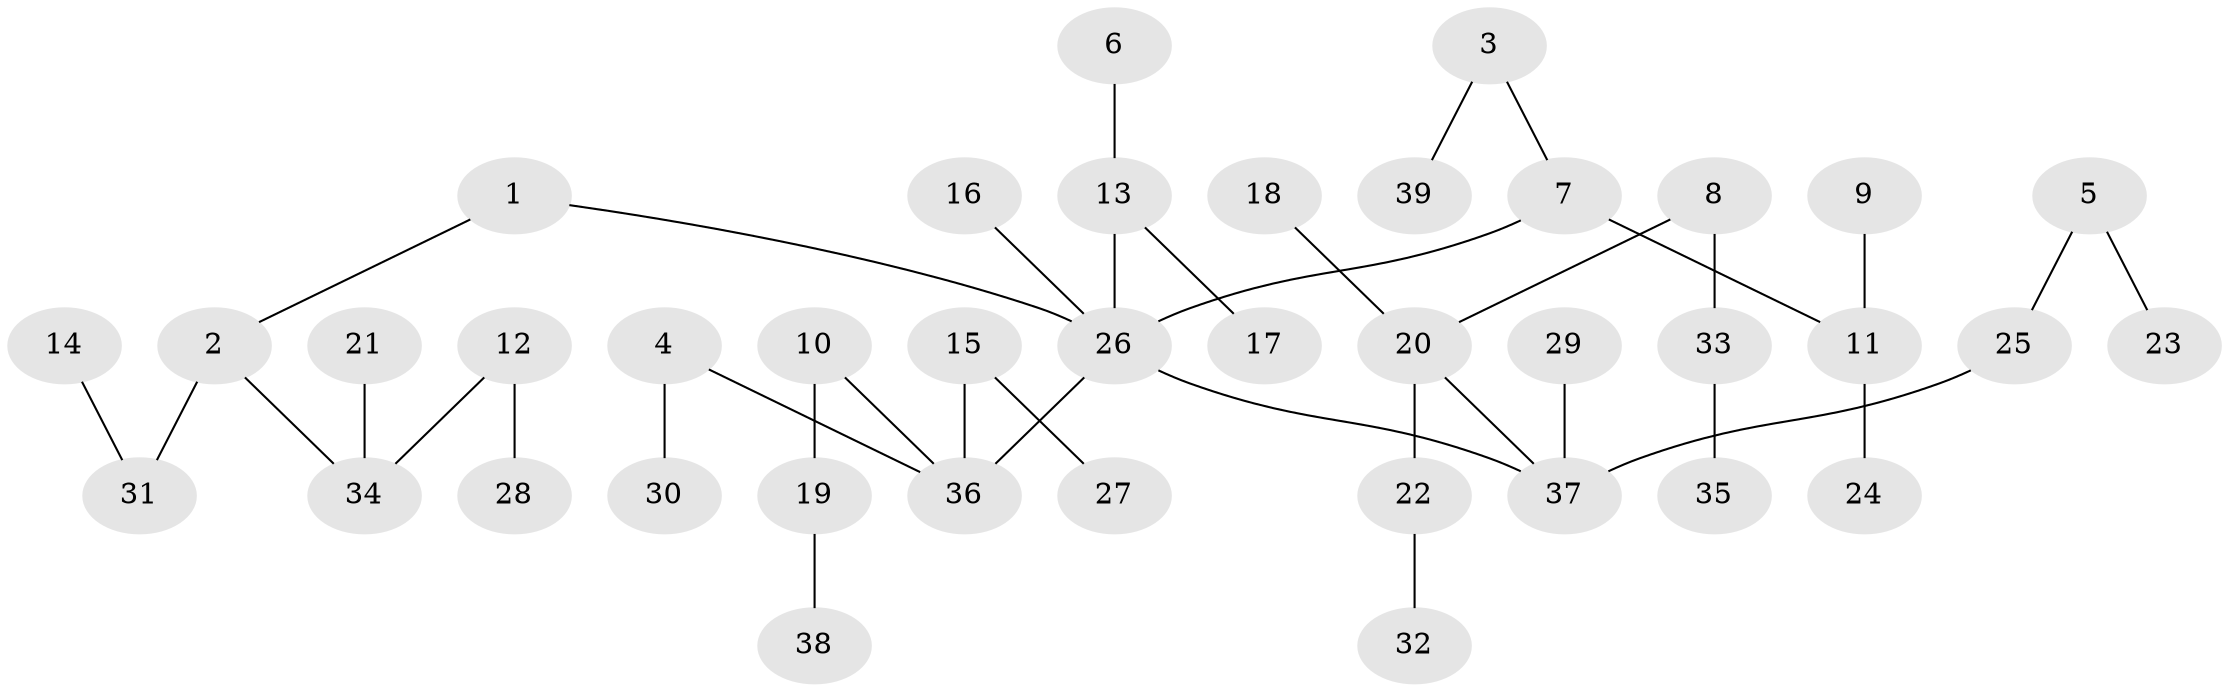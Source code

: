 // original degree distribution, {4: 0.05128205128205128, 8: 0.01282051282051282, 2: 0.32051282051282054, 5: 0.05128205128205128, 3: 0.10256410256410256, 1: 0.46153846153846156}
// Generated by graph-tools (version 1.1) at 2025/02/03/09/25 03:02:26]
// undirected, 39 vertices, 38 edges
graph export_dot {
graph [start="1"]
  node [color=gray90,style=filled];
  1;
  2;
  3;
  4;
  5;
  6;
  7;
  8;
  9;
  10;
  11;
  12;
  13;
  14;
  15;
  16;
  17;
  18;
  19;
  20;
  21;
  22;
  23;
  24;
  25;
  26;
  27;
  28;
  29;
  30;
  31;
  32;
  33;
  34;
  35;
  36;
  37;
  38;
  39;
  1 -- 2 [weight=1.0];
  1 -- 26 [weight=1.0];
  2 -- 31 [weight=1.0];
  2 -- 34 [weight=1.0];
  3 -- 7 [weight=1.0];
  3 -- 39 [weight=1.0];
  4 -- 30 [weight=1.0];
  4 -- 36 [weight=1.0];
  5 -- 23 [weight=1.0];
  5 -- 25 [weight=1.0];
  6 -- 13 [weight=1.0];
  7 -- 11 [weight=1.0];
  7 -- 26 [weight=1.0];
  8 -- 20 [weight=1.0];
  8 -- 33 [weight=1.0];
  9 -- 11 [weight=1.0];
  10 -- 19 [weight=1.0];
  10 -- 36 [weight=1.0];
  11 -- 24 [weight=1.0];
  12 -- 28 [weight=1.0];
  12 -- 34 [weight=1.0];
  13 -- 17 [weight=1.0];
  13 -- 26 [weight=1.0];
  14 -- 31 [weight=1.0];
  15 -- 27 [weight=1.0];
  15 -- 36 [weight=1.0];
  16 -- 26 [weight=1.0];
  18 -- 20 [weight=1.0];
  19 -- 38 [weight=1.0];
  20 -- 22 [weight=1.0];
  20 -- 37 [weight=1.0];
  21 -- 34 [weight=1.0];
  22 -- 32 [weight=1.0];
  25 -- 37 [weight=1.0];
  26 -- 36 [weight=1.0];
  26 -- 37 [weight=1.0];
  29 -- 37 [weight=1.0];
  33 -- 35 [weight=1.0];
}
